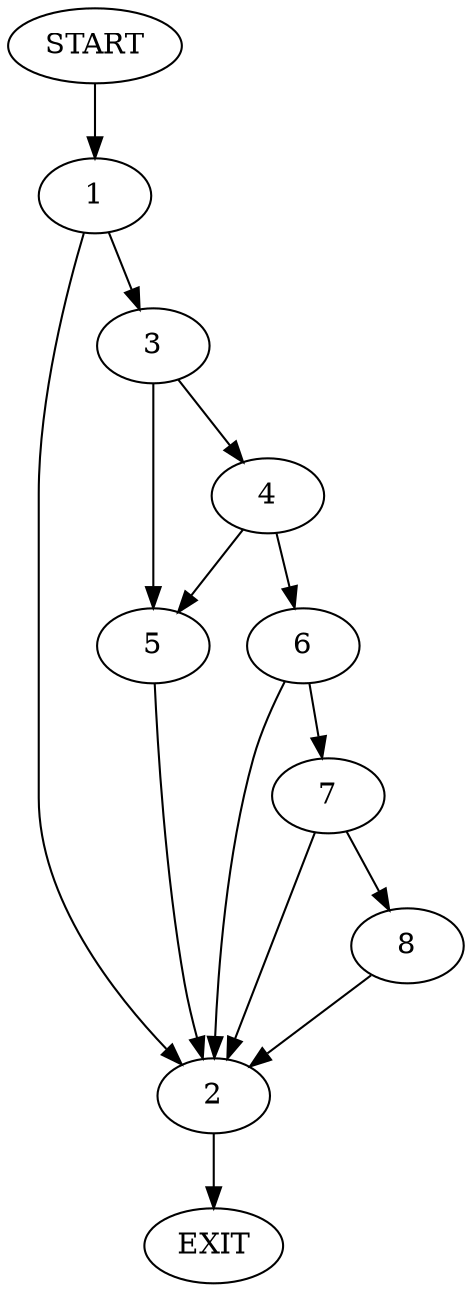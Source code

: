 digraph {
0 [label="START"]
9 [label="EXIT"]
0 -> 1
1 -> 2
1 -> 3
2 -> 9
3 -> 4
3 -> 5
4 -> 6
4 -> 5
5 -> 2
6 -> 7
6 -> 2
7 -> 8
7 -> 2
8 -> 2
}
